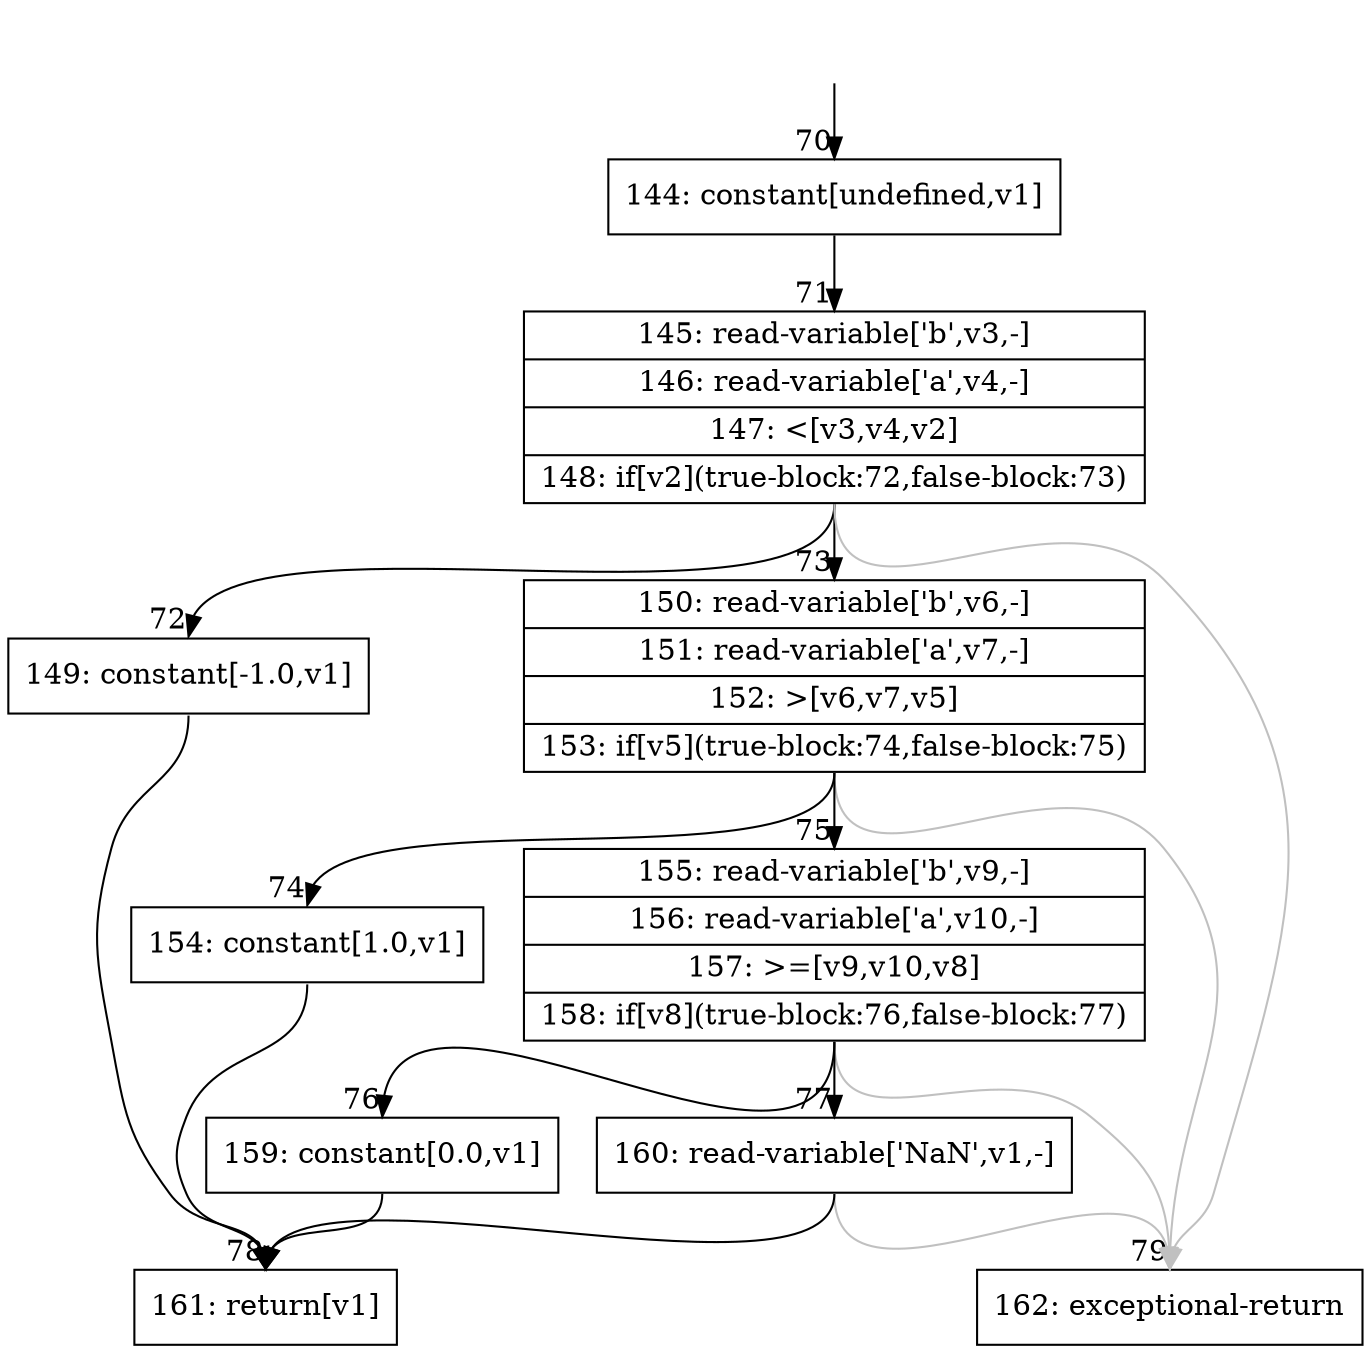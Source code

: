 digraph {
rankdir="TD"
BB_entry11[shape=none,label=""];
BB_entry11 -> BB70 [tailport=s, headport=n, headlabel="    70"]
BB70 [shape=record label="{144: constant[undefined,v1]}" ] 
BB70 -> BB71 [tailport=s, headport=n, headlabel="      71"]
BB71 [shape=record label="{145: read-variable['b',v3,-]|146: read-variable['a',v4,-]|147: \<[v3,v4,v2]|148: if[v2](true-block:72,false-block:73)}" ] 
BB71 -> BB72 [tailport=s, headport=n, headlabel="      72"]
BB71 -> BB73 [tailport=s, headport=n, headlabel="      73"]
BB71 -> BB79 [tailport=s, headport=n, color=gray, headlabel="      79"]
BB72 [shape=record label="{149: constant[-1.0,v1]}" ] 
BB72 -> BB78 [tailport=s, headport=n, headlabel="      78"]
BB73 [shape=record label="{150: read-variable['b',v6,-]|151: read-variable['a',v7,-]|152: \>[v6,v7,v5]|153: if[v5](true-block:74,false-block:75)}" ] 
BB73 -> BB74 [tailport=s, headport=n, headlabel="      74"]
BB73 -> BB75 [tailport=s, headport=n, headlabel="      75"]
BB73 -> BB79 [tailport=s, headport=n, color=gray]
BB74 [shape=record label="{154: constant[1.0,v1]}" ] 
BB74 -> BB78 [tailport=s, headport=n]
BB75 [shape=record label="{155: read-variable['b',v9,-]|156: read-variable['a',v10,-]|157: \>=[v9,v10,v8]|158: if[v8](true-block:76,false-block:77)}" ] 
BB75 -> BB76 [tailport=s, headport=n, headlabel="      76"]
BB75 -> BB77 [tailport=s, headport=n, headlabel="      77"]
BB75 -> BB79 [tailport=s, headport=n, color=gray]
BB76 [shape=record label="{159: constant[0.0,v1]}" ] 
BB76 -> BB78 [tailport=s, headport=n]
BB77 [shape=record label="{160: read-variable['NaN',v1,-]}" ] 
BB77 -> BB78 [tailport=s, headport=n]
BB77 -> BB79 [tailport=s, headport=n, color=gray]
BB78 [shape=record label="{161: return[v1]}" ] 
BB79 [shape=record label="{162: exceptional-return}" ] 
//#$~ 50
}
